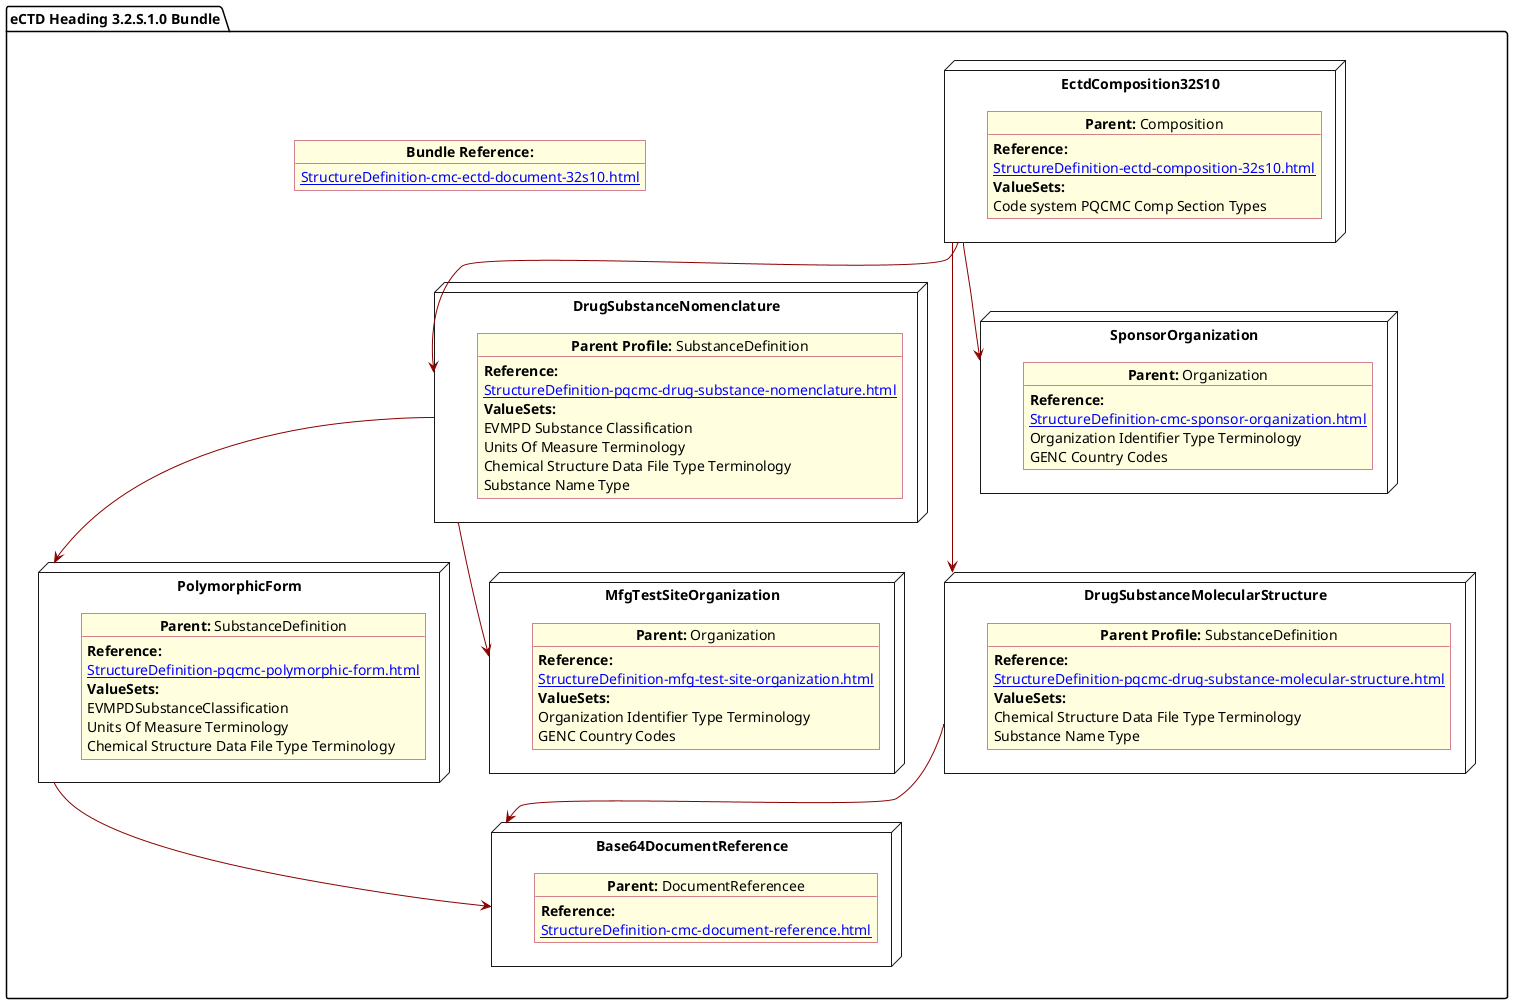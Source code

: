 @startuml SubstanceGeneral
allowmixing
'Mixed model of use case and object
skinparam svgDimensionStyle false
skinparam ObjectBackgroundColor LightYellow
skinparam ObjectBorderColor #A80036
skinparam activityDiamondBorderColor #A80036
skinparam activityDiamondBackgroundColor lawnGreen
skinparam ClassBorderThickness 4

package "eCTD Heading 3.2.S.1.0 Bundle" as NODES {
  object "**Bundle Reference:**" as objbun {
    [[StructureDefinition-cmc-ectd-document-32s10.html]]
  }

  node "DrugSubstanceNomenclature" as NN {

    object "**Parent Profile:** SubstanceDefinition" as obj3 {
      **Reference:**
      [[StructureDefinition-pqcmc-drug-substance-nomenclature.html]]
      **ValueSets:**
      EVMPD Substance Classification
      Units Of Measure Terminology
      Chemical Structure Data File Type Terminology
      Substance Name Type
    }
  }
  node "DrugSubstanceMolecularStructure" as N21 {

    object "**Parent Profile:** SubstanceDefinition" as obj22 {
      **Reference:**
      [[StructureDefinition-pqcmc-drug-substance-molecular-structure.html]]
      **ValueSets:**
      Chemical Structure Data File Type Terminology
      Substance Name Type
    }
  }
  node "Base64DocumentReference" as NB64 {

    object "**Parent:** DocumentReferencee"  as obj64 {
      **Reference:**
      [[StructureDefinition-cmc-document-reference.html]]
    }
  }
  node "EctdComposition32S10" as N1 {

    object "**Parent:** Composition" as obj1 {
      **Reference:**
      [[StructureDefinition-ectd-composition-32s10.html]]
      **ValueSets:**
      Code system PQCMC Comp Section Types
    }

  }
  node "PolymorphicForm" as N2 {

    object "**Parent:** SubstanceDefinition" as obj2 {
      **Reference:**
      [[StructureDefinition-pqcmc-polymorphic-form.html]]
      **ValueSets:**
      EVMPDSubstanceClassification
      Units Of Measure Terminology
      Chemical Structure Data File Type Terminology

    }

  }
  node "SponsorOrganization" as NSO {

    object "**Parent:** Organization" as objAu {
      **Reference:**
      [[StructureDefinition-cmc-sponsor-organization.html]]
      Organization Identifier Type Terminology

      GENC Country Codes
    }
  }

  node "MfgTestSiteOrganization" as N21mfg {

    object "**Parent:** Organization" as objTS  {
      **Reference:**
      [[StructureDefinition-mfg-test-site-organization.html]]
      **ValueSets:**
      Organization Identifier Type Terminology
      GENC Country Codes
    }
  }

  N1 -[#darkred]-> N21
  N1 -[#darkred]-> NN
  NN -[#darkred]-> N2
  N2 -[#darkred]-> NB64
  N21 -[#darkred]-> NB64
  N1 -[#darkred]-> NSO
  NN -[#darkred]-> N21mfg
}
@enduml